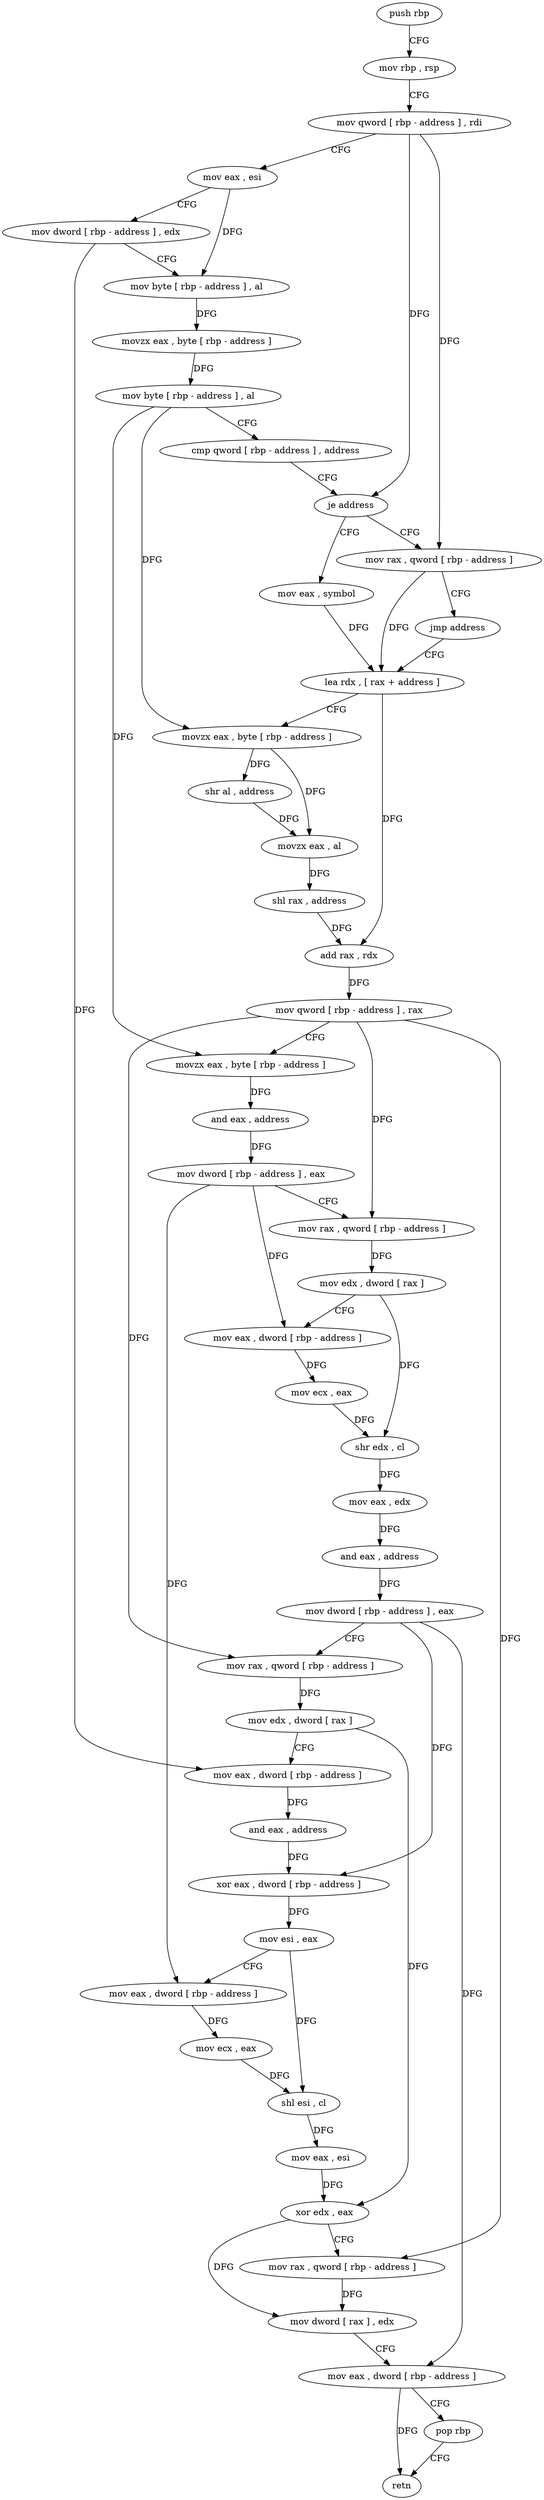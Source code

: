 digraph "func" {
"4358059" [label = "push rbp" ]
"4358060" [label = "mov rbp , rsp" ]
"4358063" [label = "mov qword [ rbp - address ] , rdi" ]
"4358067" [label = "mov eax , esi" ]
"4358069" [label = "mov dword [ rbp - address ] , edx" ]
"4358072" [label = "mov byte [ rbp - address ] , al" ]
"4358075" [label = "movzx eax , byte [ rbp - address ]" ]
"4358079" [label = "mov byte [ rbp - address ] , al" ]
"4358082" [label = "cmp qword [ rbp - address ] , address" ]
"4358087" [label = "je address" ]
"4358095" [label = "mov eax , symbol" ]
"4358089" [label = "mov rax , qword [ rbp - address ]" ]
"4358100" [label = "lea rdx , [ rax + address ]" ]
"4358093" [label = "jmp address" ]
"4358104" [label = "movzx eax , byte [ rbp - address ]" ]
"4358108" [label = "shr al , address" ]
"4358111" [label = "movzx eax , al" ]
"4358114" [label = "shl rax , address" ]
"4358118" [label = "add rax , rdx" ]
"4358121" [label = "mov qword [ rbp - address ] , rax" ]
"4358125" [label = "movzx eax , byte [ rbp - address ]" ]
"4358129" [label = "and eax , address" ]
"4358132" [label = "mov dword [ rbp - address ] , eax" ]
"4358135" [label = "mov rax , qword [ rbp - address ]" ]
"4358139" [label = "mov edx , dword [ rax ]" ]
"4358141" [label = "mov eax , dword [ rbp - address ]" ]
"4358144" [label = "mov ecx , eax" ]
"4358146" [label = "shr edx , cl" ]
"4358148" [label = "mov eax , edx" ]
"4358150" [label = "and eax , address" ]
"4358153" [label = "mov dword [ rbp - address ] , eax" ]
"4358156" [label = "mov rax , qword [ rbp - address ]" ]
"4358160" [label = "mov edx , dword [ rax ]" ]
"4358162" [label = "mov eax , dword [ rbp - address ]" ]
"4358165" [label = "and eax , address" ]
"4358168" [label = "xor eax , dword [ rbp - address ]" ]
"4358171" [label = "mov esi , eax" ]
"4358173" [label = "mov eax , dword [ rbp - address ]" ]
"4358176" [label = "mov ecx , eax" ]
"4358178" [label = "shl esi , cl" ]
"4358180" [label = "mov eax , esi" ]
"4358182" [label = "xor edx , eax" ]
"4358184" [label = "mov rax , qword [ rbp - address ]" ]
"4358188" [label = "mov dword [ rax ] , edx" ]
"4358190" [label = "mov eax , dword [ rbp - address ]" ]
"4358193" [label = "pop rbp" ]
"4358194" [label = "retn" ]
"4358059" -> "4358060" [ label = "CFG" ]
"4358060" -> "4358063" [ label = "CFG" ]
"4358063" -> "4358067" [ label = "CFG" ]
"4358063" -> "4358087" [ label = "DFG" ]
"4358063" -> "4358089" [ label = "DFG" ]
"4358067" -> "4358069" [ label = "CFG" ]
"4358067" -> "4358072" [ label = "DFG" ]
"4358069" -> "4358072" [ label = "CFG" ]
"4358069" -> "4358162" [ label = "DFG" ]
"4358072" -> "4358075" [ label = "DFG" ]
"4358075" -> "4358079" [ label = "DFG" ]
"4358079" -> "4358082" [ label = "CFG" ]
"4358079" -> "4358104" [ label = "DFG" ]
"4358079" -> "4358125" [ label = "DFG" ]
"4358082" -> "4358087" [ label = "CFG" ]
"4358087" -> "4358095" [ label = "CFG" ]
"4358087" -> "4358089" [ label = "CFG" ]
"4358095" -> "4358100" [ label = "DFG" ]
"4358089" -> "4358093" [ label = "CFG" ]
"4358089" -> "4358100" [ label = "DFG" ]
"4358100" -> "4358104" [ label = "CFG" ]
"4358100" -> "4358118" [ label = "DFG" ]
"4358093" -> "4358100" [ label = "CFG" ]
"4358104" -> "4358108" [ label = "DFG" ]
"4358104" -> "4358111" [ label = "DFG" ]
"4358108" -> "4358111" [ label = "DFG" ]
"4358111" -> "4358114" [ label = "DFG" ]
"4358114" -> "4358118" [ label = "DFG" ]
"4358118" -> "4358121" [ label = "DFG" ]
"4358121" -> "4358125" [ label = "CFG" ]
"4358121" -> "4358135" [ label = "DFG" ]
"4358121" -> "4358156" [ label = "DFG" ]
"4358121" -> "4358184" [ label = "DFG" ]
"4358125" -> "4358129" [ label = "DFG" ]
"4358129" -> "4358132" [ label = "DFG" ]
"4358132" -> "4358135" [ label = "CFG" ]
"4358132" -> "4358141" [ label = "DFG" ]
"4358132" -> "4358173" [ label = "DFG" ]
"4358135" -> "4358139" [ label = "DFG" ]
"4358139" -> "4358141" [ label = "CFG" ]
"4358139" -> "4358146" [ label = "DFG" ]
"4358141" -> "4358144" [ label = "DFG" ]
"4358144" -> "4358146" [ label = "DFG" ]
"4358146" -> "4358148" [ label = "DFG" ]
"4358148" -> "4358150" [ label = "DFG" ]
"4358150" -> "4358153" [ label = "DFG" ]
"4358153" -> "4358156" [ label = "CFG" ]
"4358153" -> "4358168" [ label = "DFG" ]
"4358153" -> "4358190" [ label = "DFG" ]
"4358156" -> "4358160" [ label = "DFG" ]
"4358160" -> "4358162" [ label = "CFG" ]
"4358160" -> "4358182" [ label = "DFG" ]
"4358162" -> "4358165" [ label = "DFG" ]
"4358165" -> "4358168" [ label = "DFG" ]
"4358168" -> "4358171" [ label = "DFG" ]
"4358171" -> "4358173" [ label = "CFG" ]
"4358171" -> "4358178" [ label = "DFG" ]
"4358173" -> "4358176" [ label = "DFG" ]
"4358176" -> "4358178" [ label = "DFG" ]
"4358178" -> "4358180" [ label = "DFG" ]
"4358180" -> "4358182" [ label = "DFG" ]
"4358182" -> "4358184" [ label = "CFG" ]
"4358182" -> "4358188" [ label = "DFG" ]
"4358184" -> "4358188" [ label = "DFG" ]
"4358188" -> "4358190" [ label = "CFG" ]
"4358190" -> "4358193" [ label = "CFG" ]
"4358190" -> "4358194" [ label = "DFG" ]
"4358193" -> "4358194" [ label = "CFG" ]
}
